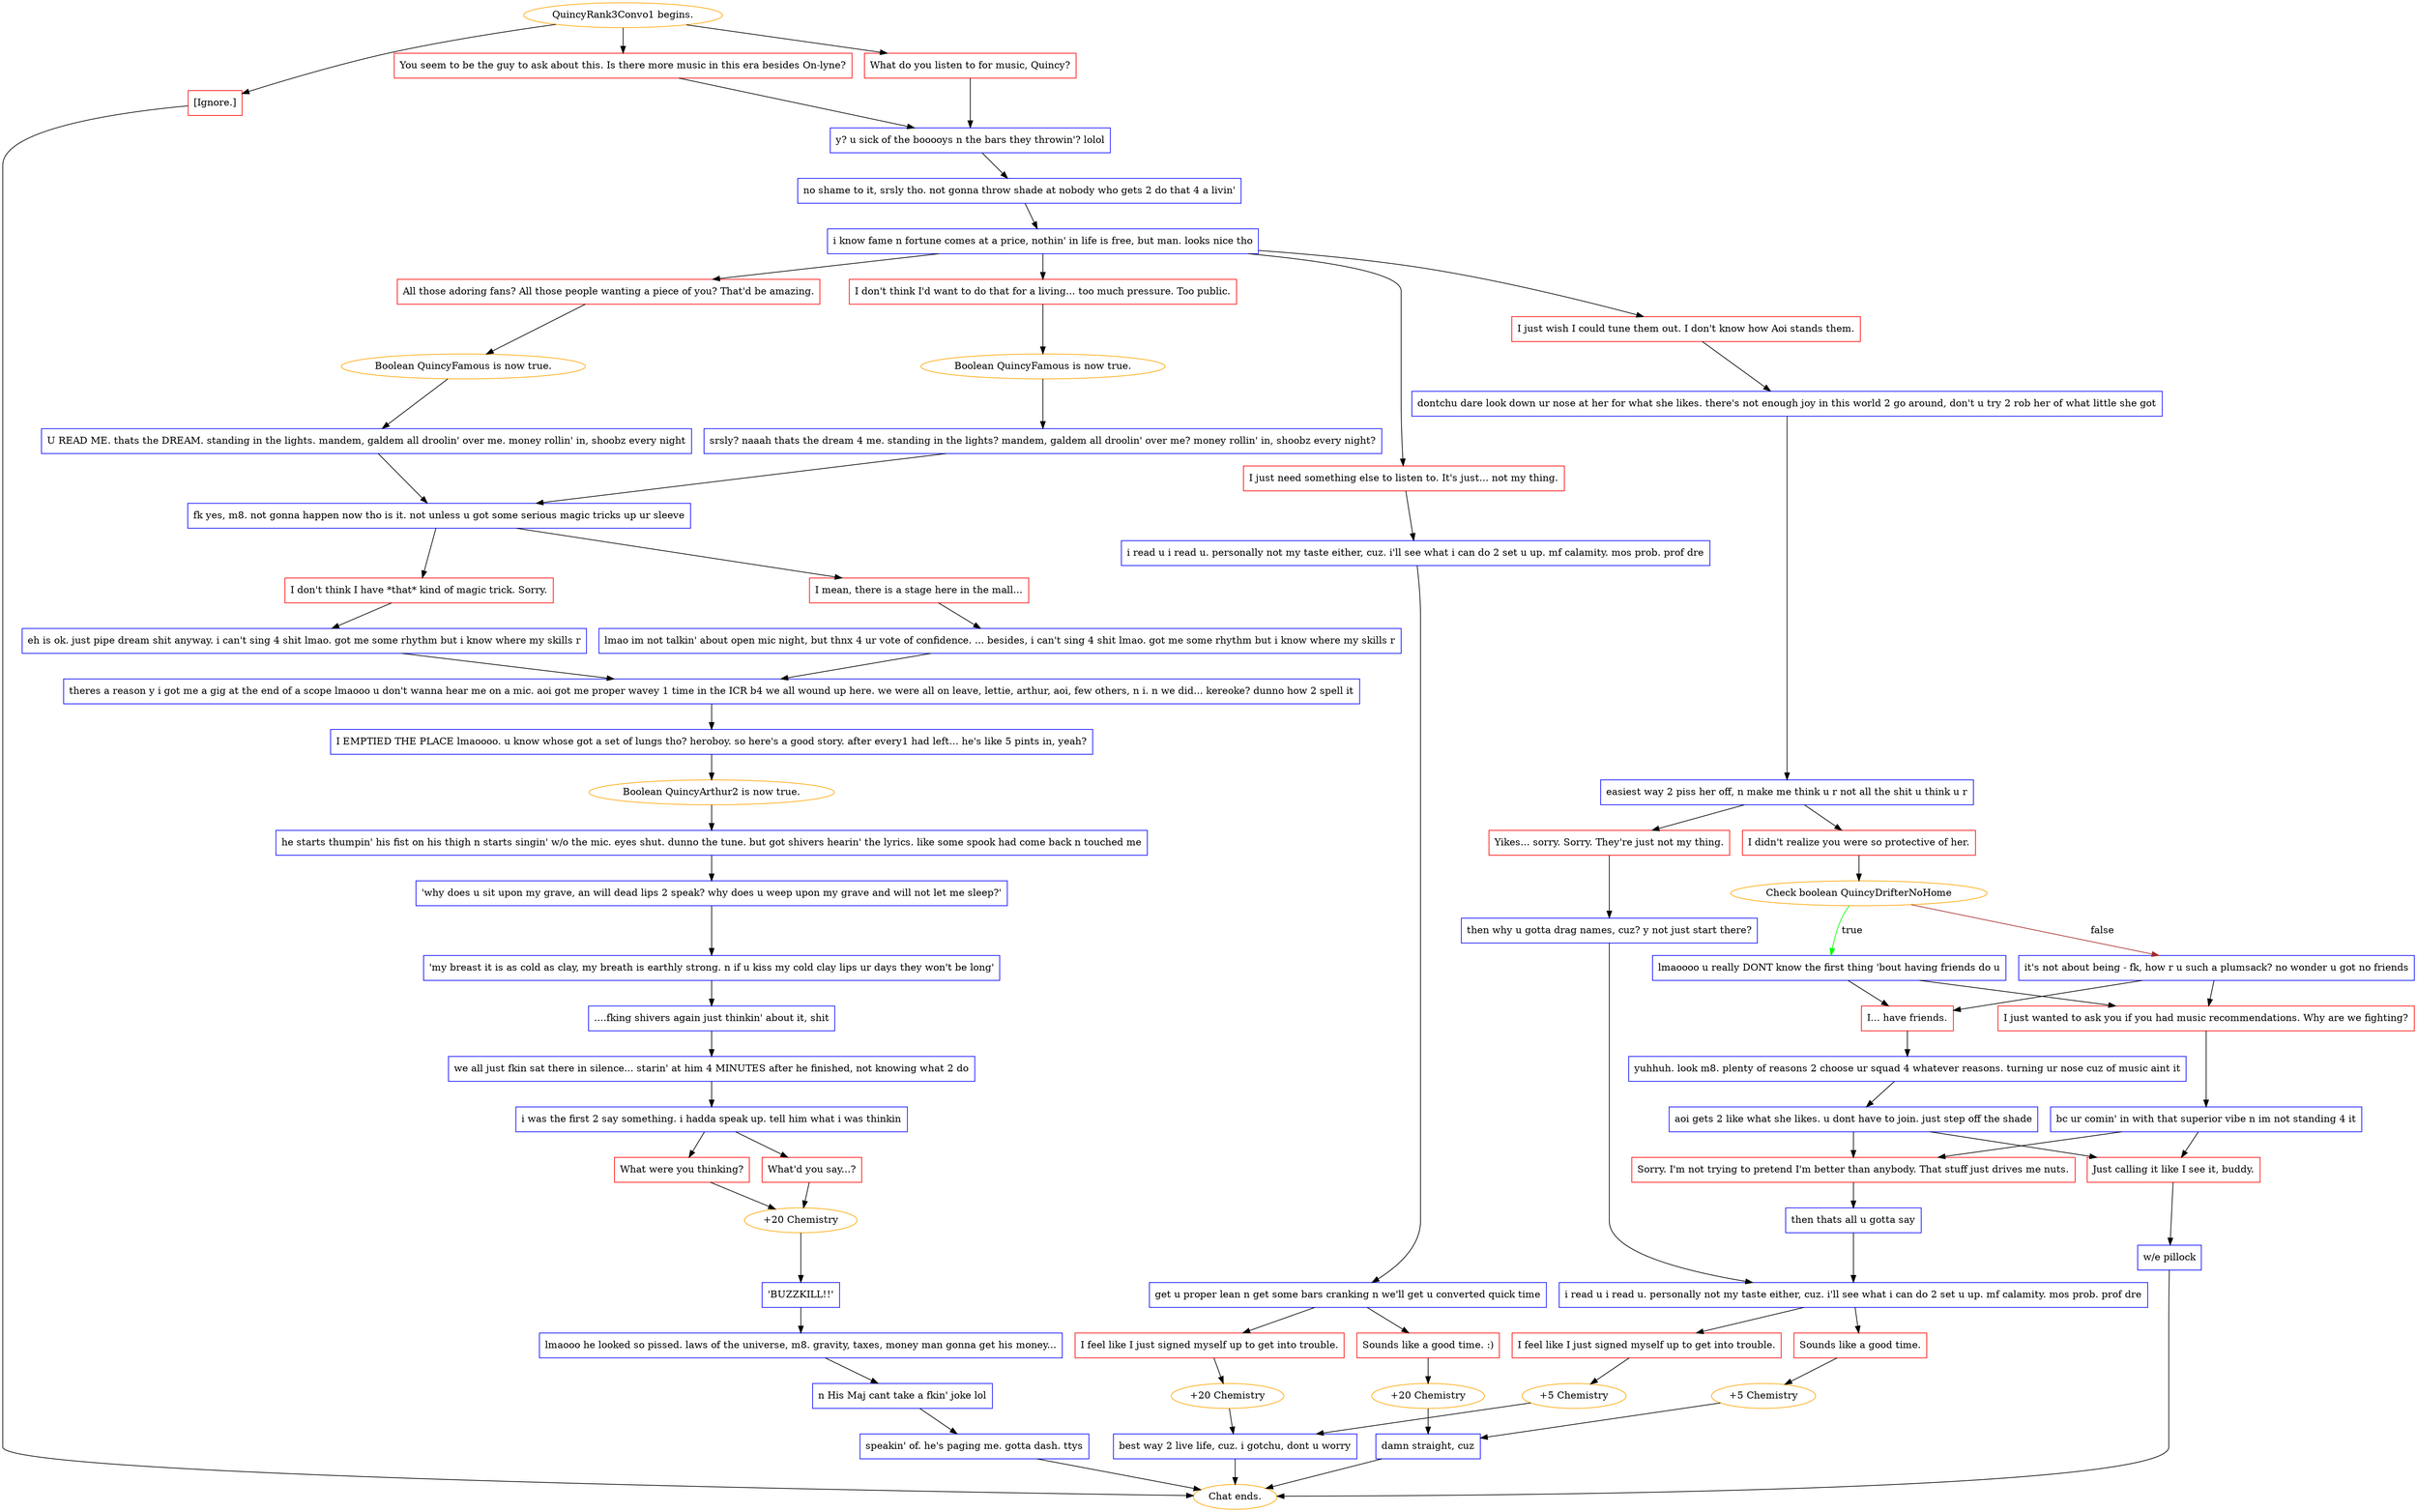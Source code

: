 digraph {
	"QuincyRank3Convo1 begins." [color=orange];
		"QuincyRank3Convo1 begins." -> j593877554;
		"QuincyRank3Convo1 begins." -> j3437783007;
		"QuincyRank3Convo1 begins." -> j5866127;
	j593877554 [label="You seem to be the guy to ask about this. Is there more music in this era besides On-lyne?",shape=box,color=red];
		j593877554 -> j4113192141;
	j3437783007 [label="What do you listen to for music, Quincy?",shape=box,color=red];
		j3437783007 -> j4113192141;
	j5866127 [label="[Ignore.]",shape=box,color=red];
		j5866127 -> "Chat ends.";
	j4113192141 [label="y? u sick of the booooys n the bars they throwin'? lolol",shape=box,color=blue];
		j4113192141 -> j2739103335;
	"Chat ends." [color=orange];
	j2739103335 [label="no shame to it, srsly tho. not gonna throw shade at nobody who gets 2 do that 4 a livin'",shape=box,color=blue];
		j2739103335 -> j2039286807;
	j2039286807 [label="i know fame n fortune comes at a price, nothin' in life is free, but man. looks nice tho",shape=box,color=blue];
		j2039286807 -> j3828033030;
		j2039286807 -> j2243037121;
		j2039286807 -> j1414878856;
		j2039286807 -> j4048455411;
	j3828033030 [label="I just need something else to listen to. It's just... not my thing.",shape=box,color=red];
		j3828033030 -> j1858565034;
	j2243037121 [label="I don't think I'd want to do that for a living... too much pressure. Too public.",shape=box,color=red];
		j2243037121 -> j2297078625;
	j1414878856 [label="All those adoring fans? All those people wanting a piece of you? That'd be amazing.",shape=box,color=red];
		j1414878856 -> j3795978486;
	j4048455411 [label="I just wish I could tune them out. I don't know how Aoi stands them.",shape=box,color=red];
		j4048455411 -> j485789366;
	j1858565034 [label="i read u i read u. personally not my taste either, cuz. i'll see what i can do 2 set u up. mf calamity. mos prob. prof dre",shape=box,color=blue];
		j1858565034 -> j2758949497;
	j2297078625 [label="Boolean QuincyFamous is now true.",color=orange];
		j2297078625 -> j2260802276;
	j3795978486 [label="Boolean QuincyFamous is now true.",color=orange];
		j3795978486 -> j1623167538;
	j485789366 [label="dontchu dare look down ur nose at her for what she likes. there's not enough joy in this world 2 go around, don't u try 2 rob her of what little she got",shape=box,color=blue];
		j485789366 -> j2943376693;
	j2758949497 [label="get u proper lean n get some bars cranking n we'll get u converted quick time",shape=box,color=blue];
		j2758949497 -> j346714734;
		j2758949497 -> j3475997956;
	j2260802276 [label="srsly? naaah thats the dream 4 me. standing in the lights? mandem, galdem all droolin' over me? money rollin' in, shoobz every night?",shape=box,color=blue];
		j2260802276 -> j2798909202;
	j1623167538 [label="U READ ME. thats the DREAM. standing in the lights. mandem, galdem all droolin' over me. money rollin' in, shoobz every night",shape=box,color=blue];
		j1623167538 -> j2798909202;
	j2943376693 [label="easiest way 2 piss her off, n make me think u r not all the shit u think u r",shape=box,color=blue];
		j2943376693 -> j770041355;
		j2943376693 -> j2763161098;
	j346714734 [label="Sounds like a good time. :)",shape=box,color=red];
		j346714734 -> j3207356413;
	j3475997956 [label="I feel like I just signed myself up to get into trouble.",shape=box,color=red];
		j3475997956 -> j1344504821;
	j2798909202 [label="fk yes, m8. not gonna happen now tho is it. not unless u got some serious magic tricks up ur sleeve",shape=box,color=blue];
		j2798909202 -> j2890643824;
		j2798909202 -> j3738239460;
	j770041355 [label="Yikes... sorry. Sorry. They're just not my thing.",shape=box,color=red];
		j770041355 -> j4277668570;
	j2763161098 [label="I didn't realize you were so protective of her.",shape=box,color=red];
		j2763161098 -> j2662504253;
	j3207356413 [label="+20 Chemistry",color=orange];
		j3207356413 -> j972849178;
	j1344504821 [label="+20 Chemistry",color=orange];
		j1344504821 -> j3621401671;
	j2890643824 [label="I mean, there is a stage here in the mall...",shape=box,color=red];
		j2890643824 -> j3843695445;
	j3738239460 [label="I don't think I have *that* kind of magic trick. Sorry.",shape=box,color=red];
		j3738239460 -> j2280687868;
	j4277668570 [label="then why u gotta drag names, cuz? y not just start there?",shape=box,color=blue];
		j4277668570 -> j4251015676;
	j2662504253 [label="Check boolean QuincyDrifterNoHome",color=orange];
		j2662504253 -> j1079121933 [label=true,color=green];
		j2662504253 -> j935779078 [label=false,color=brown];
	j972849178 [label="damn straight, cuz",shape=box,color=blue];
		j972849178 -> "Chat ends.";
	j3621401671 [label="best way 2 live life, cuz. i gotchu, dont u worry",shape=box,color=blue];
		j3621401671 -> "Chat ends.";
	j3843695445 [label="lmao im not talkin' about open mic night, but thnx 4 ur vote of confidence. ... besides, i can't sing 4 shit lmao. got me some rhythm but i know where my skills r",shape=box,color=blue];
		j3843695445 -> j3543081648;
	j2280687868 [label="eh is ok. just pipe dream shit anyway. i can't sing 4 shit lmao. got me some rhythm but i know where my skills r",shape=box,color=blue];
		j2280687868 -> j3543081648;
	j4251015676 [label="i read u i read u. personally not my taste either, cuz. i'll see what i can do 2 set u up. mf calamity. mos prob. prof dre",shape=box,color=blue];
		j4251015676 -> j3775954413;
		j4251015676 -> j749575307;
	j1079121933 [label="lmaoooo u really DONT know the first thing 'bout having friends do u",shape=box,color=blue];
		j1079121933 -> j3355449003;
		j1079121933 -> j3464826935;
	j935779078 [label="it's not about being - fk, how r u such a plumsack? no wonder u got no friends",shape=box,color=blue];
		j935779078 -> j3355449003;
		j935779078 -> j3464826935;
	j3543081648 [label="theres a reason y i got me a gig at the end of a scope lmaooo u don't wanna hear me on a mic. aoi got me proper wavey 1 time in the ICR b4 we all wound up here. we were all on leave, lettie, arthur, aoi, few others, n i. n we did... kereoke? dunno how 2 spell it",shape=box,color=blue];
		j3543081648 -> j2863772331;
	j3775954413 [label="Sounds like a good time.",shape=box,color=red];
		j3775954413 -> j4270375405;
	j749575307 [label="I feel like I just signed myself up to get into trouble.",shape=box,color=red];
		j749575307 -> j2520950517;
	j3355449003 [label="I... have friends.",shape=box,color=red];
		j3355449003 -> j3913460204;
	j3464826935 [label="I just wanted to ask you if you had music recommendations. Why are we fighting?",shape=box,color=red];
		j3464826935 -> j732110007;
	j2863772331 [label="I EMPTIED THE PLACE lmaoooo. u know whose got a set of lungs tho? heroboy. so here's a good story. after every1 had left... he's like 5 pints in, yeah?",shape=box,color=blue];
		j2863772331 -> j822307826;
	j4270375405 [label="+5 Chemistry",color=orange];
		j4270375405 -> j972849178;
	j2520950517 [label="+5 Chemistry",color=orange];
		j2520950517 -> j3621401671;
	j3913460204 [label="yuhhuh. look m8. plenty of reasons 2 choose ur squad 4 whatever reasons. turning ur nose cuz of music aint it",shape=box,color=blue];
		j3913460204 -> j312371690;
	j732110007 [label="bc ur comin' in with that superior vibe n im not standing 4 it",shape=box,color=blue];
		j732110007 -> j4160781612;
		j732110007 -> j3076635637;
	j822307826 [label="Boolean QuincyArthur2 is now true.",color=orange];
		j822307826 -> j3394578067;
	j312371690 [label="aoi gets 2 like what she likes. u dont have to join. just step off the shade",shape=box,color=blue];
		j312371690 -> j4160781612;
		j312371690 -> j3076635637;
	j4160781612 [label="Sorry. I'm not trying to pretend I'm better than anybody. That stuff just drives me nuts.",shape=box,color=red];
		j4160781612 -> j3937361502;
	j3076635637 [label="Just calling it like I see it, buddy.",shape=box,color=red];
		j3076635637 -> j563678623;
	j3394578067 [label="he starts thumpin' his fist on his thigh n starts singin' w/o the mic. eyes shut. dunno the tune. but got shivers hearin' the lyrics. like some spook had come back n touched me",shape=box,color=blue];
		j3394578067 -> j3443235589;
	j3937361502 [label="then thats all u gotta say",shape=box,color=blue];
		j3937361502 -> j4251015676;
	j563678623 [label="w/e pillock",shape=box,color=blue];
		j563678623 -> "Chat ends.";
	j3443235589 [label="'why does u sit upon my grave, an will dead lips 2 speak? why does u weep upon my grave and will not let me sleep?'",shape=box,color=blue];
		j3443235589 -> j463295495;
	j463295495 [label="'my breast it is as cold as clay, my breath is earthly strong. n if u kiss my cold clay lips ur days they won't be long'",shape=box,color=blue];
		j463295495 -> j271077659;
	j271077659 [label="....fking shivers again just thinkin' about it, shit",shape=box,color=blue];
		j271077659 -> j4176971937;
	j4176971937 [label="we all just fkin sat there in silence... starin' at him 4 MINUTES after he finished, not knowing what 2 do",shape=box,color=blue];
		j4176971937 -> j1031293162;
	j1031293162 [label="i was the first 2 say something. i hadda speak up. tell him what i was thinkin",shape=box,color=blue];
		j1031293162 -> j3526620121;
		j1031293162 -> j297248856;
	j3526620121 [label="What'd you say...?",shape=box,color=red];
		j3526620121 -> j2186926688;
	j297248856 [label="What were you thinking?",shape=box,color=red];
		j297248856 -> j2186926688;
	j2186926688 [label="+20 Chemistry",color=orange];
		j2186926688 -> j1864940252;
	j1864940252 [label="'BUZZKILL!!'",shape=box,color=blue];
		j1864940252 -> j1561259309;
	j1561259309 [label="lmaooo he looked so pissed. laws of the universe, m8. gravity, taxes, money man gonna get his money...",shape=box,color=blue];
		j1561259309 -> j3403449185;
	j3403449185 [label="n His Maj cant take a fkin' joke lol",shape=box,color=blue];
		j3403449185 -> j3266967495;
	j3266967495 [label="speakin' of. he's paging me. gotta dash. ttys",shape=box,color=blue];
		j3266967495 -> "Chat ends.";
}